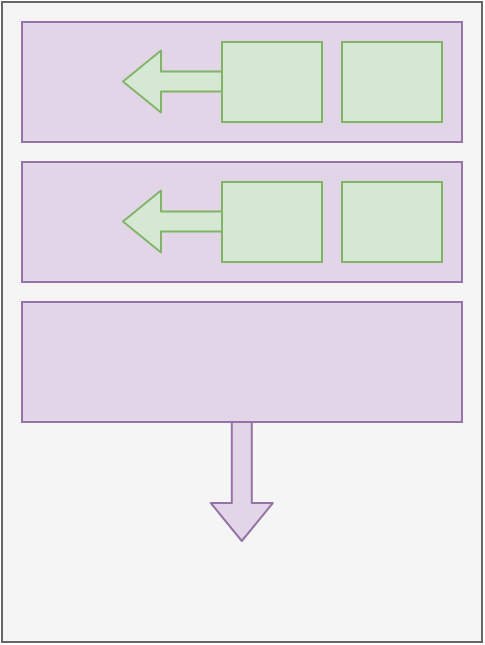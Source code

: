 <mxfile version="13.1.5" type="device"><diagram id="LgjTPwxMQ01JuIyx9_Hg" name="Page-1"><mxGraphModel dx="605" dy="374" grid="1" gridSize="10" guides="1" tooltips="1" connect="1" arrows="1" fold="1" page="1" pageScale="1" pageWidth="850" pageHeight="1100" math="0" shadow="0"><root><mxCell id="0"/><mxCell id="1" parent="0"/><mxCell id="t0PvGvEKLj19Cgtn3Sia-1" value="" style="rounded=0;whiteSpace=wrap;html=1;fillColor=#f5f5f5;strokeColor=#666666;fontColor=#333333;" parent="1" vertex="1"><mxGeometry x="160" y="80" width="240" height="320" as="geometry"/></mxCell><mxCell id="t0PvGvEKLj19Cgtn3Sia-6" value="" style="shape=flexArrow;endArrow=classic;html=1;fillColor=#e1d5e7;strokeColor=#9673a6;" parent="1" edge="1"><mxGeometry width="50" height="50" relative="1" as="geometry"><mxPoint x="279.9" y="280" as="sourcePoint"/><mxPoint x="279.9" y="350" as="targetPoint"/></mxGeometry></mxCell><mxCell id="t0PvGvEKLj19Cgtn3Sia-2" value="" style="rounded=0;whiteSpace=wrap;html=1;fillColor=#e1d5e7;strokeColor=#9673a6;" parent="1" vertex="1"><mxGeometry x="170" y="90" width="220" height="60" as="geometry"/></mxCell><mxCell id="t0PvGvEKLj19Cgtn3Sia-3" value="" style="rounded=0;whiteSpace=wrap;html=1;fillColor=#e1d5e7;strokeColor=#9673a6;" parent="1" vertex="1"><mxGeometry x="170" y="160" width="220" height="60" as="geometry"/></mxCell><mxCell id="t0PvGvEKLj19Cgtn3Sia-4" value="" style="rounded=0;whiteSpace=wrap;html=1;fillColor=#e1d5e7;strokeColor=#9673a6;" parent="1" vertex="1"><mxGeometry x="170" y="230" width="220" height="60" as="geometry"/></mxCell><mxCell id="nw3vftwaUADYGktxtTbN-1" value="" style="shape=flexArrow;endArrow=classic;html=1;fillColor=#d5e8d4;strokeColor=#82b366;" edge="1" parent="1"><mxGeometry width="50" height="50" relative="1" as="geometry"><mxPoint x="280.0" y="119.76" as="sourcePoint"/><mxPoint x="220" y="119.76" as="targetPoint"/></mxGeometry></mxCell><mxCell id="nw3vftwaUADYGktxtTbN-2" value="" style="rounded=0;whiteSpace=wrap;html=1;fillColor=#d5e8d4;strokeColor=#82b366;" vertex="1" parent="1"><mxGeometry x="270" y="100" width="50" height="40" as="geometry"/></mxCell><mxCell id="nw3vftwaUADYGktxtTbN-3" value="" style="rounded=0;whiteSpace=wrap;html=1;fillColor=#d5e8d4;strokeColor=#82b366;" vertex="1" parent="1"><mxGeometry x="330" y="100" width="50" height="40" as="geometry"/></mxCell><mxCell id="nw3vftwaUADYGktxtTbN-7" value="" style="shape=flexArrow;endArrow=classic;html=1;fillColor=#d5e8d4;strokeColor=#82b366;" edge="1" parent="1"><mxGeometry width="50" height="50" relative="1" as="geometry"><mxPoint x="280.0" y="189.76" as="sourcePoint"/><mxPoint x="220" y="189.76" as="targetPoint"/></mxGeometry></mxCell><mxCell id="nw3vftwaUADYGktxtTbN-8" value="" style="rounded=0;whiteSpace=wrap;html=1;fillColor=#d5e8d4;strokeColor=#82b366;" vertex="1" parent="1"><mxGeometry x="270" y="170" width="50" height="40" as="geometry"/></mxCell><mxCell id="nw3vftwaUADYGktxtTbN-9" value="" style="rounded=0;whiteSpace=wrap;html=1;fillColor=#d5e8d4;strokeColor=#82b366;" vertex="1" parent="1"><mxGeometry x="330" y="170" width="50" height="40" as="geometry"/></mxCell></root></mxGraphModel></diagram></mxfile>